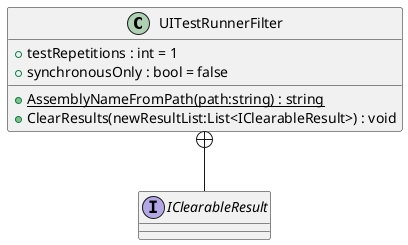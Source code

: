 @startuml
class UITestRunnerFilter {
    + testRepetitions : int = 1
    + synchronousOnly : bool = false
    + {static} AssemblyNameFromPath(path:string) : string
    + ClearResults(newResultList:List<IClearableResult>) : void
}
interface IClearableResult {
}
UITestRunnerFilter +-- IClearableResult
@enduml
